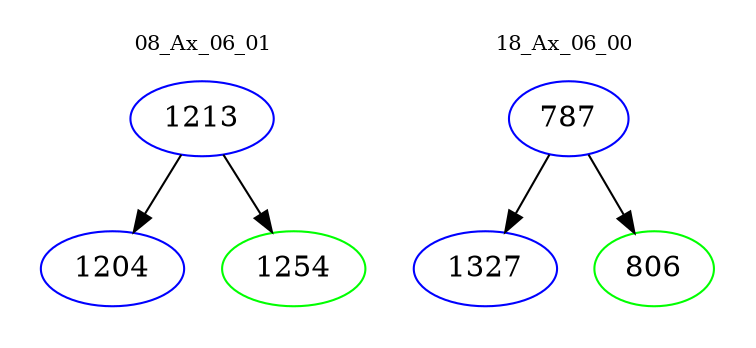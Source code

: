 digraph{
subgraph cluster_0 {
color = white
label = "08_Ax_06_01";
fontsize=10;
T0_1213 [label="1213", color="blue"]
T0_1213 -> T0_1204 [color="black"]
T0_1204 [label="1204", color="blue"]
T0_1213 -> T0_1254 [color="black"]
T0_1254 [label="1254", color="green"]
}
subgraph cluster_1 {
color = white
label = "18_Ax_06_00";
fontsize=10;
T1_787 [label="787", color="blue"]
T1_787 -> T1_1327 [color="black"]
T1_1327 [label="1327", color="blue"]
T1_787 -> T1_806 [color="black"]
T1_806 [label="806", color="green"]
}
}
